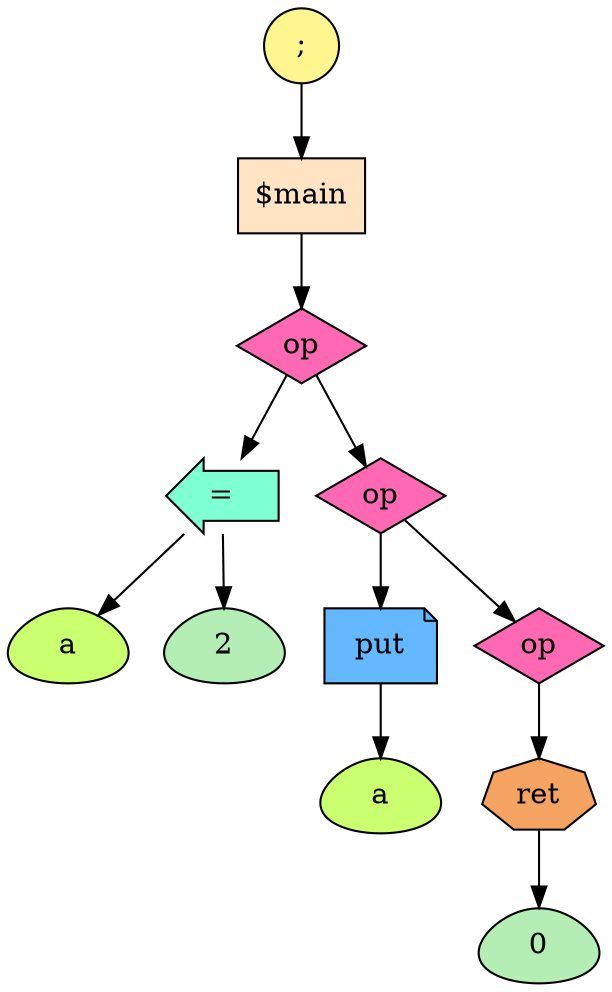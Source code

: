 digraph G {
fontsize = 50
94515661331200[label = ";", style = "filled", fillcolor = "khaki1", shape = "circle"]
94515661331328[label = "$main", style = "filled", fillcolor = "bisque", shape = "box"]
94515661331200 -> 94515661331328
94515661331328[label = "$main", style = "filled", fillcolor = "bisque", shape = "box"]
94515661331584[label = "op", style = "filled", fillcolor = "hotpink", shape = "diamond"]
94515661331328 -> 94515661331584
94515661331584[label = "op", style = "filled", fillcolor = "hotpink", shape = "diamond"]
94515661331712[label = "=", style = "filled", fillcolor = "aquamarine", shape = "larrow"]
94515661331584 -> 94515661331712
94515661331712[label = "=", style = "filled", fillcolor = "aquamarine", shape = "larrow"]
94515661331776[label = "a", style = "filled", fillcolor = "darkolivegreen1", shape = "egg"]
94515661331712 -> 94515661331776
94515661331776[label = "a", style = "filled", fillcolor = "darkolivegreen1", shape = "egg"]
94515661331712[label = "=", style = "filled", fillcolor = "aquamarine", shape = "larrow"]
94515661332032[label = "2", style = "filled", fillcolor = "darkseagreen2", shape = "egg"]
94515661331712 -> 94515661332032
94515661332032[label = "2", style = "filled", fillcolor = "darkseagreen2", shape = "egg"]
94515661331584[label = "op", style = "filled", fillcolor = "hotpink", shape = "diamond"]
94515661332160[label = "op", style = "filled", fillcolor = "hotpink", shape = "diamond"]
94515661331584 -> 94515661332160
94515661332160[label = "op", style = "filled", fillcolor = "hotpink", shape = "diamond"]
94515661332288[label = "put", style = "filled", fillcolor = "steelblue1", shape = "note"]
94515661332160 -> 94515661332288
94515661332288[label = "put", style = "filled", fillcolor = "steelblue1", shape = "note"]
94515661332608[label = "a", style = "filled", fillcolor = "darkolivegreen1", shape = "egg"]
94515661332288 -> 94515661332608
94515661332608[label = "a", style = "filled", fillcolor = "darkolivegreen1", shape = "egg"]
94515661332160[label = "op", style = "filled", fillcolor = "hotpink", shape = "diamond"]
94515661332736[label = "op", style = "filled", fillcolor = "hotpink", shape = "diamond"]
94515661332160 -> 94515661332736
94515661332736[label = "op", style = "filled", fillcolor = "hotpink", shape = "diamond"]
94515661332864[label = "ret", style = "filled", fillcolor = "sandybrown", shape = "septagon"]
94515661332736 -> 94515661332864
94515661332864[label = "ret", style = "filled", fillcolor = "sandybrown", shape = "septagon"]
94515661333120[label = "0", style = "filled", fillcolor = "darkseagreen2", shape = "egg"]
94515661332864 -> 94515661333120
94515661333120[label = "0", style = "filled", fillcolor = "darkseagreen2", shape = "egg"]
}